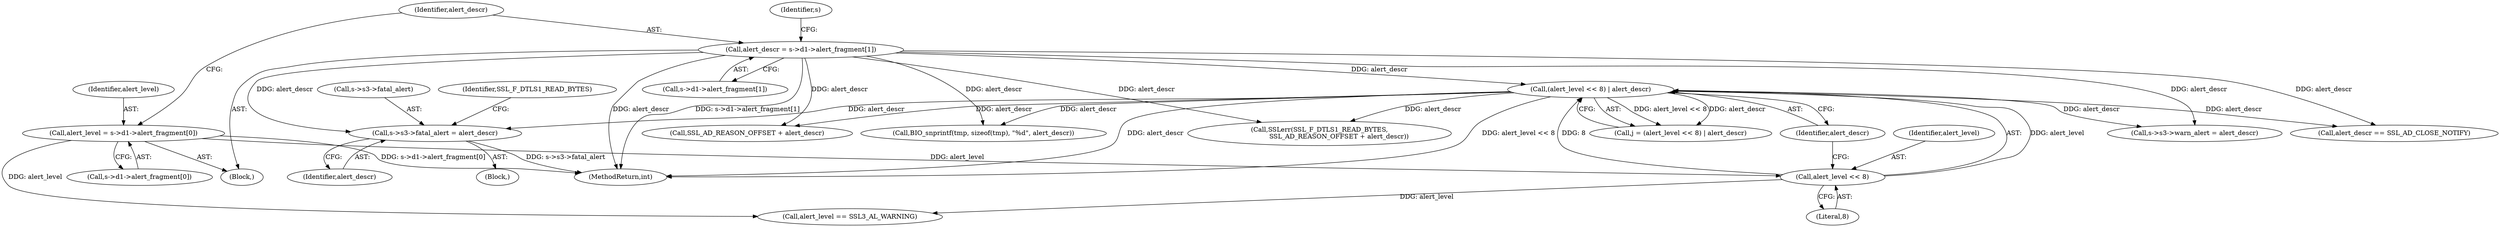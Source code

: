 digraph "0_openssl_e9bbefbf0f24c57645e7ad6a5a71ae649d18ac8e@pointer" {
"1001349" [label="(Call,s->s3->fatal_alert = alert_descr)"];
"1001205" [label="(Call,(alert_level << 8) | alert_descr)"];
"1001206" [label="(Call,alert_level << 8)"];
"1001125" [label="(Call,alert_level = s->d1->alert_fragment[0])"];
"1001135" [label="(Call,alert_descr = s->d1->alert_fragment[1])"];
"1001355" [label="(Identifier,alert_descr)"];
"1001207" [label="(Identifier,alert_level)"];
"1001358" [label="(Call,SSL_AD_REASON_OFFSET + alert_descr)"];
"1001135" [label="(Call,alert_descr = s->d1->alert_fragment[1])"];
"1001209" [label="(Identifier,alert_descr)"];
"1001342" [label="(Block,)"];
"1001215" [label="(Call,alert_level == SSL3_AL_WARNING)"];
"1001125" [label="(Call,alert_level = s->d1->alert_fragment[0])"];
"1001206" [label="(Call,alert_level << 8)"];
"1001137" [label="(Call,s->d1->alert_fragment[1])"];
"1001350" [label="(Call,s->s3->fatal_alert)"];
"1001819" [label="(MethodReturn,int)"];
"1001136" [label="(Identifier,alert_descr)"];
"1001361" [label="(Call,BIO_snprintf(tmp, sizeof(tmp), \"%d\", alert_descr))"];
"1001203" [label="(Call,j = (alert_level << 8) | alert_descr)"];
"1001357" [label="(Identifier,SSL_F_DTLS1_READ_BYTES)"];
"1001219" [label="(Call,s->s3->warn_alert = alert_descr)"];
"1001147" [label="(Identifier,s)"];
"1001249" [label="(Call,alert_descr == SSL_AD_CLOSE_NOTIFY)"];
"1001208" [label="(Literal,8)"];
"1001349" [label="(Call,s->s3->fatal_alert = alert_descr)"];
"1001123" [label="(Block,)"];
"1001205" [label="(Call,(alert_level << 8) | alert_descr)"];
"1001126" [label="(Identifier,alert_level)"];
"1001127" [label="(Call,s->d1->alert_fragment[0])"];
"1001356" [label="(Call,SSLerr(SSL_F_DTLS1_READ_BYTES,\n                   SSL_AD_REASON_OFFSET + alert_descr))"];
"1001349" -> "1001342"  [label="AST: "];
"1001349" -> "1001355"  [label="CFG: "];
"1001350" -> "1001349"  [label="AST: "];
"1001355" -> "1001349"  [label="AST: "];
"1001357" -> "1001349"  [label="CFG: "];
"1001349" -> "1001819"  [label="DDG: s->s3->fatal_alert"];
"1001205" -> "1001349"  [label="DDG: alert_descr"];
"1001135" -> "1001349"  [label="DDG: alert_descr"];
"1001205" -> "1001203"  [label="AST: "];
"1001205" -> "1001209"  [label="CFG: "];
"1001206" -> "1001205"  [label="AST: "];
"1001209" -> "1001205"  [label="AST: "];
"1001203" -> "1001205"  [label="CFG: "];
"1001205" -> "1001819"  [label="DDG: alert_descr"];
"1001205" -> "1001819"  [label="DDG: alert_level << 8"];
"1001205" -> "1001203"  [label="DDG: alert_level << 8"];
"1001205" -> "1001203"  [label="DDG: alert_descr"];
"1001206" -> "1001205"  [label="DDG: alert_level"];
"1001206" -> "1001205"  [label="DDG: 8"];
"1001135" -> "1001205"  [label="DDG: alert_descr"];
"1001205" -> "1001219"  [label="DDG: alert_descr"];
"1001205" -> "1001249"  [label="DDG: alert_descr"];
"1001205" -> "1001356"  [label="DDG: alert_descr"];
"1001205" -> "1001358"  [label="DDG: alert_descr"];
"1001205" -> "1001361"  [label="DDG: alert_descr"];
"1001206" -> "1001208"  [label="CFG: "];
"1001207" -> "1001206"  [label="AST: "];
"1001208" -> "1001206"  [label="AST: "];
"1001209" -> "1001206"  [label="CFG: "];
"1001125" -> "1001206"  [label="DDG: alert_level"];
"1001206" -> "1001215"  [label="DDG: alert_level"];
"1001125" -> "1001123"  [label="AST: "];
"1001125" -> "1001127"  [label="CFG: "];
"1001126" -> "1001125"  [label="AST: "];
"1001127" -> "1001125"  [label="AST: "];
"1001136" -> "1001125"  [label="CFG: "];
"1001125" -> "1001819"  [label="DDG: s->d1->alert_fragment[0]"];
"1001125" -> "1001215"  [label="DDG: alert_level"];
"1001135" -> "1001123"  [label="AST: "];
"1001135" -> "1001137"  [label="CFG: "];
"1001136" -> "1001135"  [label="AST: "];
"1001137" -> "1001135"  [label="AST: "];
"1001147" -> "1001135"  [label="CFG: "];
"1001135" -> "1001819"  [label="DDG: s->d1->alert_fragment[1]"];
"1001135" -> "1001819"  [label="DDG: alert_descr"];
"1001135" -> "1001219"  [label="DDG: alert_descr"];
"1001135" -> "1001249"  [label="DDG: alert_descr"];
"1001135" -> "1001356"  [label="DDG: alert_descr"];
"1001135" -> "1001358"  [label="DDG: alert_descr"];
"1001135" -> "1001361"  [label="DDG: alert_descr"];
}
